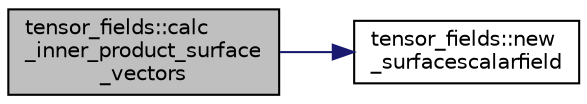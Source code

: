 digraph "tensor_fields::calc_inner_product_surface_vectors"
{
 // LATEX_PDF_SIZE
  edge [fontname="Helvetica",fontsize="10",labelfontname="Helvetica",labelfontsize="10"];
  node [fontname="Helvetica",fontsize="10",shape=record];
  rankdir="LR";
  Node1 [label="tensor_fields::calc\l_inner_product_surface\l_vectors",height=0.2,width=0.4,color="black", fillcolor="grey75", style="filled", fontcolor="black",tooltip=" "];
  Node1 -> Node2 [color="midnightblue",fontsize="10",style="solid",fontname="Helvetica"];
  Node2 [label="tensor_fields::new\l_surfacescalarfield",height=0.2,width=0.4,color="black", fillcolor="white", style="filled",URL="$namespacetensor__fields.html#a43dbadf69f0711e9f54b26b273a59c48",tooltip=" "];
}
